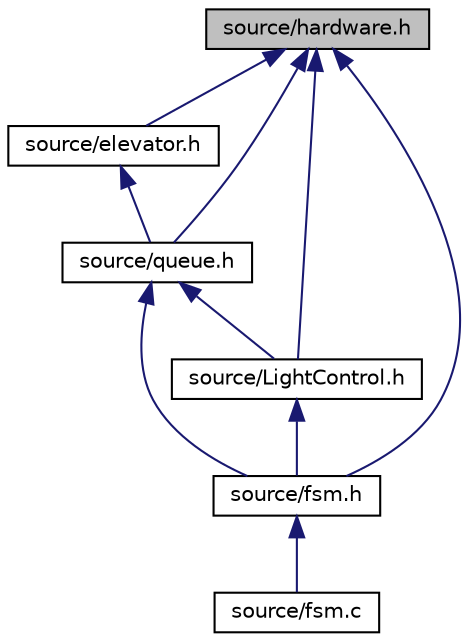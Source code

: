digraph "source/hardware.h"
{
  edge [fontname="Helvetica",fontsize="10",labelfontname="Helvetica",labelfontsize="10"];
  node [fontname="Helvetica",fontsize="10",shape=record];
  Node1 [label="source/hardware.h",height=0.2,width=0.4,color="black", fillcolor="grey75", style="filled", fontcolor="black"];
  Node1 -> Node2 [dir="back",color="midnightblue",fontsize="10",style="solid"];
  Node2 [label="source/elevator.h",height=0.2,width=0.4,color="black", fillcolor="white", style="filled",URL="$elevator_8h.html",tooltip="Elevator object. "];
  Node2 -> Node3 [dir="back",color="midnightblue",fontsize="10",style="solid"];
  Node3 [label="source/queue.h",height=0.2,width=0.4,color="black", fillcolor="white", style="filled",URL="$queue_8h.html",tooltip="Module for elevator queue setup and handling. "];
  Node3 -> Node4 [dir="back",color="midnightblue",fontsize="10",style="solid"];
  Node4 [label="source/LightControl.h",height=0.2,width=0.4,color="black", fillcolor="white", style="filled",URL="$LightControl_8h_source.html"];
  Node4 -> Node5 [dir="back",color="midnightblue",fontsize="10",style="solid"];
  Node5 [label="source/fsm.h",height=0.2,width=0.4,color="black", fillcolor="white", style="filled",URL="$fsm_8h.html",tooltip="header file for Finite State Machine "];
  Node5 -> Node6 [dir="back",color="midnightblue",fontsize="10",style="solid"];
  Node6 [label="source/fsm.c",height=0.2,width=0.4,color="black", fillcolor="white", style="filled",URL="$fsm_8c.html"];
  Node3 -> Node5 [dir="back",color="midnightblue",fontsize="10",style="solid"];
  Node1 -> Node5 [dir="back",color="midnightblue",fontsize="10",style="solid"];
  Node1 -> Node4 [dir="back",color="midnightblue",fontsize="10",style="solid"];
  Node1 -> Node3 [dir="back",color="midnightblue",fontsize="10",style="solid"];
}
